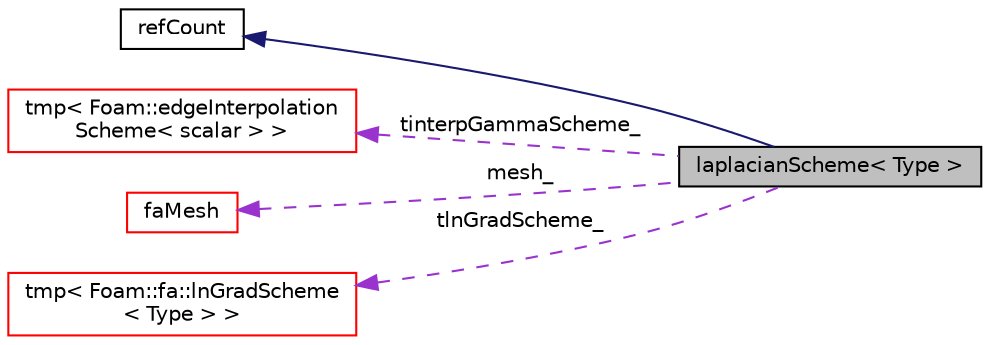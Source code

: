 digraph "laplacianScheme&lt; Type &gt;"
{
  bgcolor="transparent";
  edge [fontname="Helvetica",fontsize="10",labelfontname="Helvetica",labelfontsize="10"];
  node [fontname="Helvetica",fontsize="10",shape=record];
  rankdir="LR";
  Node1 [label="laplacianScheme\< Type \>",height=0.2,width=0.4,color="black", fillcolor="grey75", style="filled" fontcolor="black"];
  Node2 -> Node1 [dir="back",color="midnightblue",fontsize="10",style="solid",fontname="Helvetica"];
  Node2 [label="refCount",height=0.2,width=0.4,color="black",URL="$classFoam_1_1refCount.html",tooltip="Reference counter for various OpenFOAM components. "];
  Node3 -> Node1 [dir="back",color="darkorchid3",fontsize="10",style="dashed",label=" tinterpGammaScheme_" ,fontname="Helvetica"];
  Node3 [label="tmp\< Foam::edgeInterpolation\lScheme\< scalar \> \>",height=0.2,width=0.4,color="red",URL="$classFoam_1_1tmp.html"];
  Node4 -> Node1 [dir="back",color="darkorchid3",fontsize="10",style="dashed",label=" mesh_" ,fontname="Helvetica"];
  Node4 [label="faMesh",height=0.2,width=0.4,color="red",URL="$classFoam_1_1faMesh.html",tooltip="Finite area mesh. Used for 2-D non-Euclidian finite area method. "];
  Node5 -> Node1 [dir="back",color="darkorchid3",fontsize="10",style="dashed",label=" tlnGradScheme_" ,fontname="Helvetica"];
  Node5 [label="tmp\< Foam::fa::lnGradScheme\l\< Type \> \>",height=0.2,width=0.4,color="red",URL="$classFoam_1_1tmp.html"];
}
